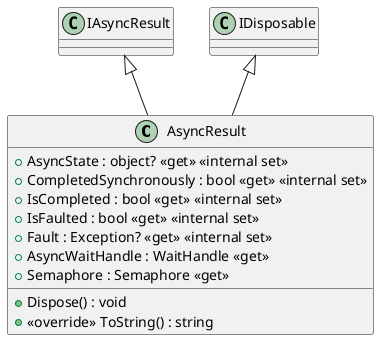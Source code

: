 @startuml
class AsyncResult {
    + AsyncState : object? <<get>> <<internal set>>
    + CompletedSynchronously : bool <<get>> <<internal set>>
    + IsCompleted : bool <<get>> <<internal set>>
    + IsFaulted : bool <<get>> <<internal set>>
    + Fault : Exception? <<get>> <<internal set>>
    + AsyncWaitHandle : WaitHandle <<get>>
    + Semaphore : Semaphore <<get>>
    + Dispose() : void
    + <<override>> ToString() : string
}
IAsyncResult <|-- AsyncResult
IDisposable <|-- AsyncResult
@enduml
